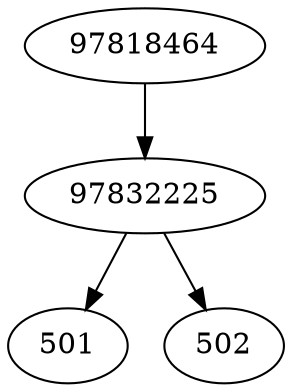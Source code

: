 strict digraph  {
97818464;
97832225;
501;
502;
97818464 -> 97832225;
97832225 -> 501;
97832225 -> 502;
}
